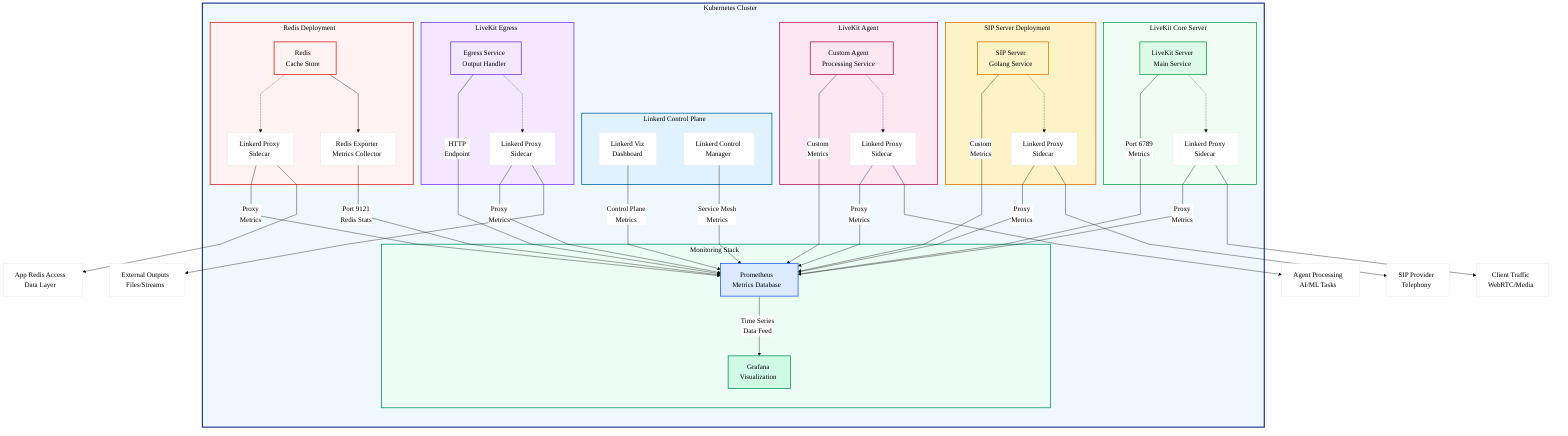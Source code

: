 %%{init: {"theme": "base", "themeVariables": { "fontSize": "18px", "fontFamily": "Arial, sans-serif", "primaryColor": "#ffffff", "primaryTextColor": "#000000" }, "flowchart": {"nodeSpacing": 70, "rankSpacing": 100, "curve": "linear"}}}%%
graph TD
    subgraph Kubernetes_Cluster["Kubernetes Cluster"]
        subgraph Linkerd_Control_Plane["Linkerd Control Plane"]
            Linkerd_Viz["Linkerd Viz<br/>Dashboard"]
            Linkerd_Control["Linkerd Control<br/>Manager"]
        end
        
        subgraph LiveKit_Core_Server["LiveKit Core Server"]
            LK_Server["LiveKit Server<br/>Main Service"]
            Linkerd_Proxy_LK["Linkerd Proxy<br/>Sidecar"]
            LK_Server -.-> Linkerd_Proxy_LK
        end
        
        subgraph SIP_Server_Deployment["SIP Server Deployment"]
            SIP_Server["SIP Server<br/>Golang Service"]
            Linkerd_Proxy_SIP["Linkerd Proxy<br/>Sidecar"]
            SIP_Server -.-> Linkerd_Proxy_SIP
        end
        
        subgraph LiveKit_Agent_Deployment["LiveKit Agent"]
            LK_Agent["Custom Agent<br/>Processing Service"]
            Linkerd_Proxy_Agent["Linkerd Proxy<br/>Sidecar"]
            LK_Agent -.-> Linkerd_Proxy_Agent
        end
        
        subgraph LiveKit_Egress_Deployment["LiveKit Egress"]
            LK_Egress["Egress Service<br/>Output Handler"]
            Linkerd_Proxy_Egress["Linkerd Proxy<br/>Sidecar"]
            LK_Egress -.-> Linkerd_Proxy_Egress
        end
        
        subgraph Redis_Deployment["Redis Deployment"]
            Redis["Redis<br/>Cache Store"]
            Redis_Exporter["Redis Exporter<br/>Metrics Collector"]
            Linkerd_Proxy_Redis["Linkerd Proxy<br/>Sidecar"]
            Redis --> Redis_Exporter
            Redis -.-> Linkerd_Proxy_Redis
        end
        
        subgraph Shared_Components["Monitoring Stack"]
            Prometheus["Prometheus<br/>Metrics Database"]
            Grafana["Grafana<br/>Visualization"]
        end
    end
    
    %% External Traffic Flows
    Linkerd_Proxy_LK --> LiveKit_Client_Traffic["Client Traffic<br/>WebRTC/Media"]
    Linkerd_Proxy_SIP --> SIP_Provider_Access["SIP Provider<br/>Telephony"]
    Linkerd_Proxy_Agent --> Agent_Processing_Traffic["Agent Processing<br/>AI/ML Tasks"]
    Linkerd_Proxy_Egress --> Egress_Output["External Outputs<br/>Files/Streams"]
    Linkerd_Proxy_Redis --> Application_Redis_Access["App Redis Access<br/>Data Layer"]
    
    %% Metrics Collection
    LK_Server -->|"Port 6789<br/>Metrics"| Prometheus
    SIP_Server -->|"Custom<br/>Metrics"| Prometheus
    LK_Agent -->|"Custom<br/>Metrics"| Prometheus
    LK_Egress -->|"HTTP<br/>Endpoint"| Prometheus
    Redis_Exporter -->|"Port 9121<br/>Redis Stats"| Prometheus
    Linkerd_Viz -->|"Control Plane<br/>Metrics"| Prometheus
    Linkerd_Control -->|"Service Mesh<br/>Metrics"| Prometheus
    
    %% Linkerd Proxy Metrics
    Linkerd_Proxy_LK -->|"Proxy<br/>Metrics"| Prometheus
    Linkerd_Proxy_SIP -->|"Proxy<br/>Metrics"| Prometheus
    Linkerd_Proxy_Agent -->|"Proxy<br/>Metrics"| Prometheus
    Linkerd_Proxy_Egress -->|"Proxy<br/>Metrics"| Prometheus
    Linkerd_Proxy_Redis -->|"Proxy<br/>Metrics"| Prometheus
    
    %% Visualization
    Prometheus -->|"Time Series<br/>Data Feed"| Grafana
    
    %% Node Styling for Square Shapes
    style Kubernetes_Cluster fill:#f0f8ff,stroke:#1e3a8a,stroke-width:3px
    style Linkerd_Control_Plane fill:#e0f2fe,stroke:#0369a1,stroke-width:2px
    style LiveKit_Core_Server fill:#f0fdf4,stroke:#16a34a,stroke-width:2px
    style SIP_Server_Deployment fill:#fef3c7,stroke:#d97706,stroke-width:2px
    style LiveKit_Agent_Deployment fill:#fce7f3,stroke:#be185d,stroke-width:2px
    style LiveKit_Egress_Deployment fill:#f3e8ff,stroke:#7c3aed,stroke-width:2px
    style Redis_Deployment fill:#fef2f2,stroke:#dc2626,stroke-width:2px
    style Shared_Components fill:#ecfdf5,stroke:#059669,stroke-width:2px
    
    %% Individual node styling for better squares
    style LK_Server fill:#dcfce7,stroke:#16a34a,stroke-width:2px
    style SIP_Server fill:#fef3c7,stroke:#d97706,stroke-width:2px
    style LK_Agent fill:#fce7f3,stroke:#be185d,stroke-width:2px
    style LK_Egress fill:#f3e8ff,stroke:#7c3aed,stroke-width:2px
    style Redis fill:#fef2f2,stroke:#dc2626,stroke-width:2px
    style Prometheus fill:#dbeafe,stroke:#2563eb,stroke-width:2px
    style Grafana fill:#d1fae5,stroke:#059669,stroke-width:2px